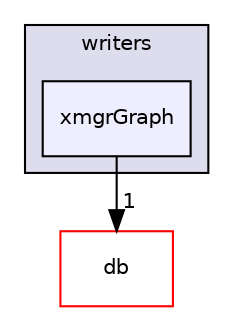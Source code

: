 digraph "src/OpenFOAM/graph/writers/xmgrGraph" {
  bgcolor=transparent;
  compound=true
  node [ fontsize="10", fontname="Helvetica"];
  edge [ labelfontsize="10", labelfontname="Helvetica"];
  subgraph clusterdir_4186ef7d082dc05bc2b228141df39fcb {
    graph [ bgcolor="#ddddee", pencolor="black", label="writers" fontname="Helvetica", fontsize="10", URL="dir_4186ef7d082dc05bc2b228141df39fcb.html"]
  dir_8848a73de6d6cd8f662dc4c991439305 [shape=box, label="xmgrGraph", style="filled", fillcolor="#eeeeff", pencolor="black", URL="dir_8848a73de6d6cd8f662dc4c991439305.html"];
  }
  dir_63c634f7a7cfd679ac26c67fb30fc32f [shape=box label="db" color="red" URL="dir_63c634f7a7cfd679ac26c67fb30fc32f.html"];
  dir_8848a73de6d6cd8f662dc4c991439305->dir_63c634f7a7cfd679ac26c67fb30fc32f [headlabel="1", labeldistance=1.5 headhref="dir_002172_002006.html"];
}
